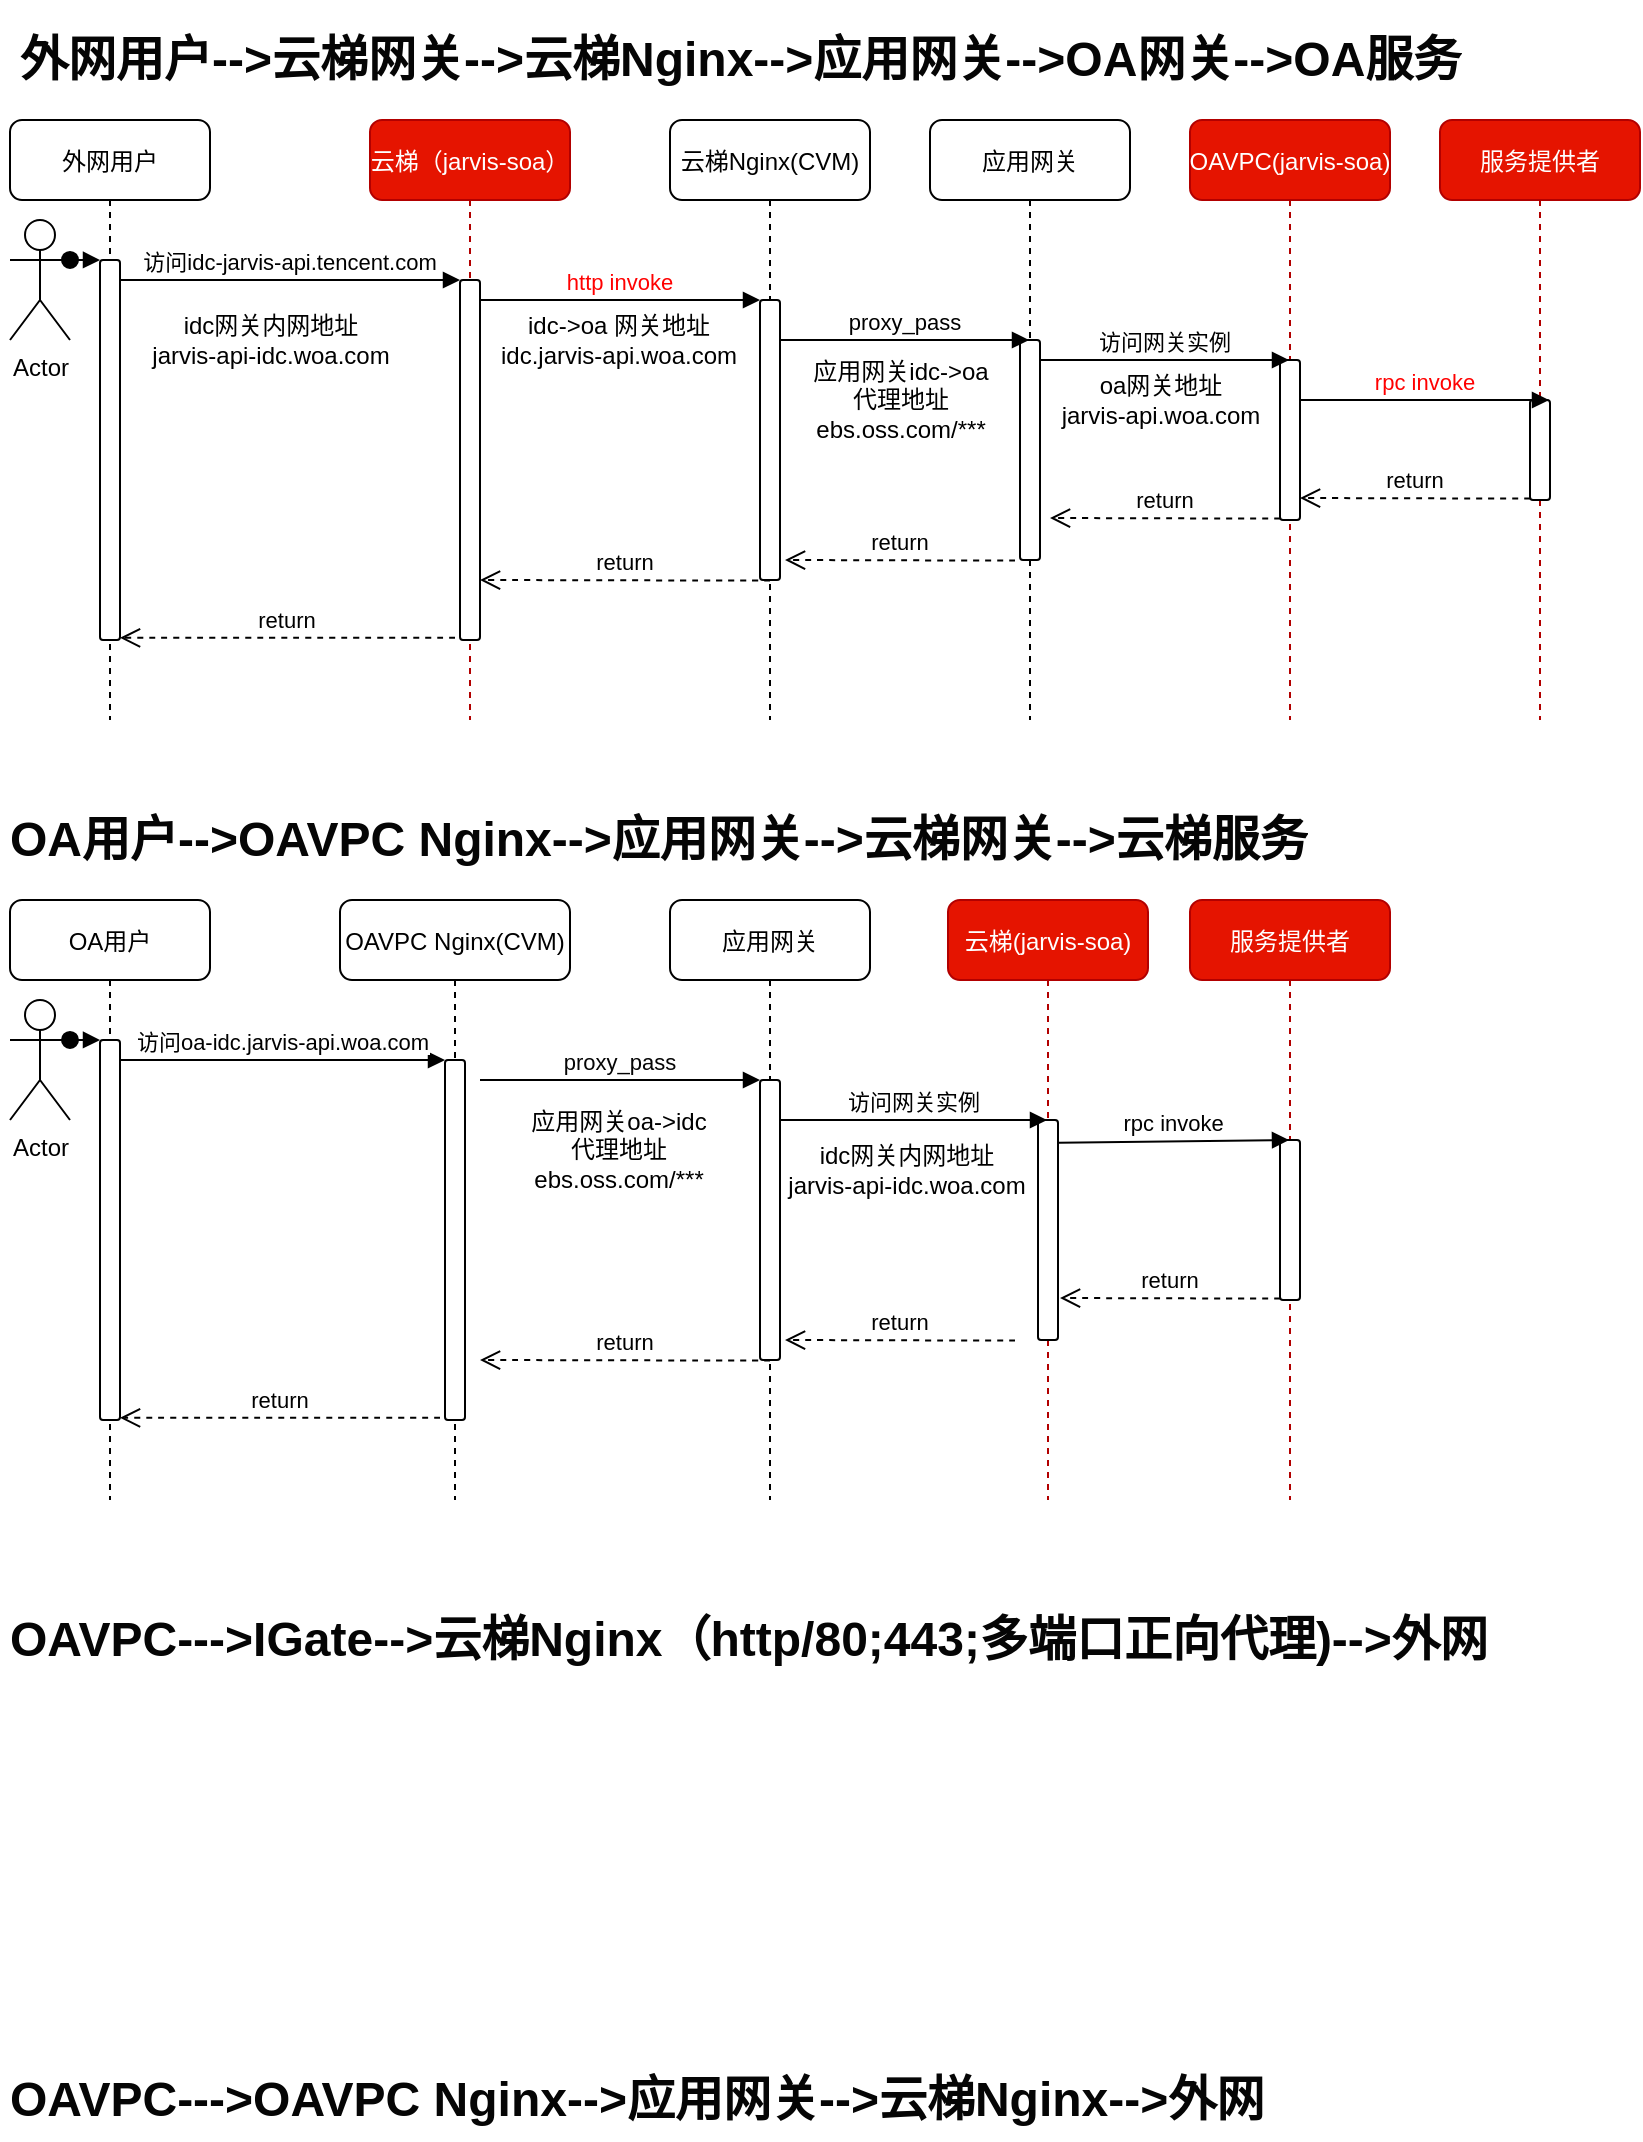 <mxfile version="14.2.9" type="github">
  <diagram id="kgpKYQtTHZ0yAKxKKP6v" name="Page-1">
    <mxGraphModel dx="677" dy="378" grid="1" gridSize="10" guides="1" tooltips="1" connect="1" arrows="1" fold="1" page="1" pageScale="1" pageWidth="850" pageHeight="1100" math="0" shadow="0">
      <root>
        <mxCell id="0" />
        <mxCell id="1" parent="0" />
        <mxCell id="3nuBFxr9cyL0pnOWT2aG-1" value="外网用户" style="shape=umlLifeline;perimeter=lifelinePerimeter;container=1;collapsible=0;recursiveResize=0;shadow=0;strokeWidth=1;rounded=1;" parent="1" vertex="1">
          <mxGeometry x="45" y="80" width="100" height="300" as="geometry" />
        </mxCell>
        <mxCell id="3nuBFxr9cyL0pnOWT2aG-2" value="" style="points=[];perimeter=orthogonalPerimeter;shadow=0;strokeWidth=1;rounded=1;" parent="3nuBFxr9cyL0pnOWT2aG-1" vertex="1">
          <mxGeometry x="45" y="70" width="10" height="190" as="geometry" />
        </mxCell>
        <mxCell id="3nuBFxr9cyL0pnOWT2aG-5" value="云梯（jarvis-soa）" style="shape=umlLifeline;perimeter=lifelinePerimeter;container=1;collapsible=0;recursiveResize=0;shadow=0;strokeWidth=1;rounded=1;fillColor=#e51400;strokeColor=#B20000;fontColor=#ffffff;" parent="1" vertex="1">
          <mxGeometry x="225" y="80" width="100" height="300" as="geometry" />
        </mxCell>
        <mxCell id="3nuBFxr9cyL0pnOWT2aG-6" value="" style="points=[];perimeter=orthogonalPerimeter;shadow=0;strokeWidth=1;rounded=1;" parent="3nuBFxr9cyL0pnOWT2aG-5" vertex="1">
          <mxGeometry x="45" y="80" width="10" height="180" as="geometry" />
        </mxCell>
        <mxCell id="3nuBFxr9cyL0pnOWT2aG-7" value="return" style="verticalAlign=bottom;endArrow=open;dashed=1;endSize=8;exitX=-0.25;exitY=0.994;shadow=0;strokeWidth=1;curved=1;exitDx=0;exitDy=0;exitPerimeter=0;" parent="1" source="3nuBFxr9cyL0pnOWT2aG-6" target="3nuBFxr9cyL0pnOWT2aG-2" edge="1">
          <mxGeometry relative="1" as="geometry">
            <mxPoint x="200" y="236" as="targetPoint" />
          </mxGeometry>
        </mxCell>
        <mxCell id="3nuBFxr9cyL0pnOWT2aG-8" value="访问idc-jarvis-api.tencent.com" style="verticalAlign=bottom;endArrow=block;entryX=0;entryY=0;shadow=0;strokeWidth=1;curved=1;" parent="1" source="3nuBFxr9cyL0pnOWT2aG-2" target="3nuBFxr9cyL0pnOWT2aG-6" edge="1">
          <mxGeometry relative="1" as="geometry">
            <mxPoint x="200" y="160" as="sourcePoint" />
          </mxGeometry>
        </mxCell>
        <mxCell id="pnKsWl6k3-rWOxbT1f3y-1" value="云梯Nginx(CVM)" style="shape=umlLifeline;perimeter=lifelinePerimeter;container=1;collapsible=0;recursiveResize=0;shadow=0;strokeWidth=1;rounded=1;" vertex="1" parent="1">
          <mxGeometry x="375" y="80" width="100" height="300" as="geometry" />
        </mxCell>
        <mxCell id="pnKsWl6k3-rWOxbT1f3y-2" value="" style="points=[];perimeter=orthogonalPerimeter;shadow=0;strokeWidth=1;rounded=1;" vertex="1" parent="pnKsWl6k3-rWOxbT1f3y-1">
          <mxGeometry x="45" y="90" width="10" height="140" as="geometry" />
        </mxCell>
        <mxCell id="pnKsWl6k3-rWOxbT1f3y-3" value="应用网关" style="shape=umlLifeline;perimeter=lifelinePerimeter;container=1;collapsible=0;recursiveResize=0;shadow=0;strokeWidth=1;rounded=1;" vertex="1" parent="1">
          <mxGeometry x="505" y="80" width="100" height="300" as="geometry" />
        </mxCell>
        <mxCell id="pnKsWl6k3-rWOxbT1f3y-4" value="" style="points=[];perimeter=orthogonalPerimeter;shadow=0;strokeWidth=1;rounded=1;" vertex="1" parent="pnKsWl6k3-rWOxbT1f3y-3">
          <mxGeometry x="45" y="110" width="10" height="110" as="geometry" />
        </mxCell>
        <mxCell id="pnKsWl6k3-rWOxbT1f3y-5" value="OAVPC(jarvis-soa)" style="shape=umlLifeline;perimeter=lifelinePerimeter;container=1;collapsible=0;recursiveResize=0;shadow=0;strokeWidth=1;rounded=1;fillColor=#e51400;strokeColor=#B20000;fontColor=#ffffff;" vertex="1" parent="1">
          <mxGeometry x="635" y="80" width="100" height="300" as="geometry" />
        </mxCell>
        <mxCell id="pnKsWl6k3-rWOxbT1f3y-6" value="" style="points=[];perimeter=orthogonalPerimeter;shadow=0;strokeWidth=1;rounded=1;" vertex="1" parent="pnKsWl6k3-rWOxbT1f3y-5">
          <mxGeometry x="45" y="120" width="10" height="80" as="geometry" />
        </mxCell>
        <mxCell id="pnKsWl6k3-rWOxbT1f3y-24" value="return" style="verticalAlign=bottom;endArrow=open;dashed=1;endSize=8;exitX=0;exitY=0.95;shadow=0;strokeWidth=1;curved=1;" edge="1" parent="pnKsWl6k3-rWOxbT1f3y-5">
          <mxGeometry relative="1" as="geometry">
            <mxPoint x="55" y="189" as="targetPoint" />
            <mxPoint x="170" y="189.31" as="sourcePoint" />
          </mxGeometry>
        </mxCell>
        <mxCell id="pnKsWl6k3-rWOxbT1f3y-9" value="Actor" style="shape=umlActor;verticalLabelPosition=bottom;verticalAlign=top;html=1;outlineConnect=0;rounded=1;" vertex="1" parent="1">
          <mxGeometry x="45" y="130" width="30" height="60" as="geometry" />
        </mxCell>
        <mxCell id="3nuBFxr9cyL0pnOWT2aG-3" value="" style="verticalAlign=bottom;startArrow=oval;endArrow=block;startSize=8;shadow=0;strokeWidth=1;exitX=1;exitY=0.333;exitDx=0;exitDy=0;exitPerimeter=0;curved=1;" parent="1" target="3nuBFxr9cyL0pnOWT2aG-2" edge="1" source="pnKsWl6k3-rWOxbT1f3y-9">
          <mxGeometry relative="1" as="geometry">
            <mxPoint x="30" y="150" as="sourcePoint" />
          </mxGeometry>
        </mxCell>
        <mxCell id="pnKsWl6k3-rWOxbT1f3y-13" value="http invoke" style="verticalAlign=bottom;endArrow=block;shadow=0;strokeWidth=1;curved=1;fontColor=#FF0000;" edge="1" parent="1">
          <mxGeometry relative="1" as="geometry">
            <mxPoint x="280" y="170.0" as="sourcePoint" />
            <mxPoint x="420" y="170" as="targetPoint" />
          </mxGeometry>
        </mxCell>
        <mxCell id="pnKsWl6k3-rWOxbT1f3y-14" value="proxy_pass" style="verticalAlign=bottom;endArrow=block;shadow=0;strokeWidth=1;curved=1;" edge="1" parent="1" target="pnKsWl6k3-rWOxbT1f3y-3">
          <mxGeometry relative="1" as="geometry">
            <mxPoint x="430" y="190.0" as="sourcePoint" />
            <mxPoint x="540" y="190" as="targetPoint" />
          </mxGeometry>
        </mxCell>
        <mxCell id="pnKsWl6k3-rWOxbT1f3y-15" value="访问网关实例" style="verticalAlign=bottom;endArrow=block;shadow=0;strokeWidth=1;curved=1;" edge="1" parent="1">
          <mxGeometry relative="1" as="geometry">
            <mxPoint x="560" y="200.0" as="sourcePoint" />
            <mxPoint x="684.5" y="200.0" as="targetPoint" />
          </mxGeometry>
        </mxCell>
        <mxCell id="pnKsWl6k3-rWOxbT1f3y-16" value="服务提供者" style="shape=umlLifeline;perimeter=lifelinePerimeter;container=1;collapsible=0;recursiveResize=0;shadow=0;strokeWidth=1;rounded=1;fillColor=#e51400;strokeColor=#B20000;fontColor=#ffffff;" vertex="1" parent="1">
          <mxGeometry x="760" y="80" width="100" height="300" as="geometry" />
        </mxCell>
        <mxCell id="pnKsWl6k3-rWOxbT1f3y-17" value="" style="points=[];perimeter=orthogonalPerimeter;shadow=0;strokeWidth=1;rounded=1;" vertex="1" parent="pnKsWl6k3-rWOxbT1f3y-16">
          <mxGeometry x="45" y="140" width="10" height="50" as="geometry" />
        </mxCell>
        <mxCell id="pnKsWl6k3-rWOxbT1f3y-18" value="rpc invoke" style="verticalAlign=bottom;endArrow=block;shadow=0;strokeWidth=1;curved=1;fontColor=#FF0000;" edge="1" parent="1">
          <mxGeometry relative="1" as="geometry">
            <mxPoint x="690" y="220.0" as="sourcePoint" />
            <mxPoint x="814.5" y="220.0" as="targetPoint" />
          </mxGeometry>
        </mxCell>
        <mxCell id="pnKsWl6k3-rWOxbT1f3y-19" value="应用网关idc-&amp;gt;oa&lt;br&gt;代理地址&lt;br&gt;ebs.oss.com/***" style="text;html=1;align=center;verticalAlign=middle;resizable=0;points=[];autosize=1;rounded=1;" vertex="1" parent="1">
          <mxGeometry x="440" y="195" width="100" height="50" as="geometry" />
        </mxCell>
        <mxCell id="pnKsWl6k3-rWOxbT1f3y-20" value="idc-&amp;gt;oa 网关地址&lt;br&gt;idc.jarvis-api.woa.com" style="text;html=1;align=center;verticalAlign=middle;resizable=0;points=[];autosize=1;rounded=1;" vertex="1" parent="1">
          <mxGeometry x="284" y="175" width="130" height="30" as="geometry" />
        </mxCell>
        <mxCell id="pnKsWl6k3-rWOxbT1f3y-21" value="oa网关地址&lt;br&gt;jarvis-api.woa.com" style="text;html=1;align=center;verticalAlign=middle;resizable=0;points=[];autosize=1;rounded=1;" vertex="1" parent="1">
          <mxGeometry x="565" y="205" width="110" height="30" as="geometry" />
        </mxCell>
        <mxCell id="pnKsWl6k3-rWOxbT1f3y-22" value="idc网关内网地址&lt;br&gt;jarvis-api-idc.woa.com" style="text;html=1;align=center;verticalAlign=middle;resizable=0;points=[];autosize=1;rounded=1;" vertex="1" parent="1">
          <mxGeometry x="110" y="175" width="130" height="30" as="geometry" />
        </mxCell>
        <mxCell id="pnKsWl6k3-rWOxbT1f3y-25" value="return" style="verticalAlign=bottom;endArrow=open;dashed=1;endSize=8;exitX=0;exitY=0.95;shadow=0;strokeWidth=1;curved=1;" edge="1" parent="1">
          <mxGeometry relative="1" as="geometry">
            <mxPoint x="565" y="279.0" as="targetPoint" />
            <mxPoint x="680" y="279.31" as="sourcePoint" />
          </mxGeometry>
        </mxCell>
        <mxCell id="pnKsWl6k3-rWOxbT1f3y-26" value="return" style="verticalAlign=bottom;endArrow=open;dashed=1;endSize=8;exitX=0;exitY=0.95;shadow=0;strokeWidth=1;curved=1;" edge="1" parent="1">
          <mxGeometry relative="1" as="geometry">
            <mxPoint x="432.5" y="300.0" as="targetPoint" />
            <mxPoint x="547.5" y="300.31" as="sourcePoint" />
          </mxGeometry>
        </mxCell>
        <mxCell id="pnKsWl6k3-rWOxbT1f3y-28" value="return" style="verticalAlign=bottom;endArrow=open;dashed=1;endSize=8;exitX=0;exitY=0.95;shadow=0;strokeWidth=1;curved=1;" edge="1" parent="1">
          <mxGeometry relative="1" as="geometry">
            <mxPoint x="280" y="310" as="targetPoint" />
            <mxPoint x="425" y="310.31" as="sourcePoint" />
          </mxGeometry>
        </mxCell>
        <mxCell id="pnKsWl6k3-rWOxbT1f3y-31" value="&lt;h1&gt;外网用户--&amp;gt;云梯网关--&amp;gt;云梯Nginx--&amp;gt;应用网关--&amp;gt;OA网关--&amp;gt;OA服务&lt;/h1&gt;" style="text;html=1;strokeColor=none;fillColor=none;spacing=5;spacingTop=-20;whiteSpace=wrap;overflow=hidden;rounded=0;fontColor=#050505;" vertex="1" parent="1">
          <mxGeometry x="45" y="30" width="735" height="40" as="geometry" />
        </mxCell>
        <mxCell id="pnKsWl6k3-rWOxbT1f3y-33" value="&lt;h1&gt;OA用户--&amp;gt;OAVPC Nginx--&amp;gt;应用网关--&amp;gt;云梯网关--&amp;gt;云梯服务&lt;/h1&gt;" style="text;html=1;strokeColor=none;fillColor=none;spacing=5;spacingTop=-20;whiteSpace=wrap;overflow=hidden;rounded=0;fontColor=#050505;" vertex="1" parent="1">
          <mxGeometry x="40" y="420" width="680" height="40" as="geometry" />
        </mxCell>
        <mxCell id="pnKsWl6k3-rWOxbT1f3y-34" value="&lt;h1&gt;OAVPC---&amp;gt;IGate--&amp;gt;云梯Nginx（http/80;443;多端口正向代理)--&amp;gt;外网&lt;/h1&gt;" style="text;html=1;strokeColor=none;fillColor=none;spacing=5;spacingTop=-20;whiteSpace=wrap;overflow=hidden;rounded=0;fontColor=#050505;" vertex="1" parent="1">
          <mxGeometry x="40" y="820" width="755" height="40" as="geometry" />
        </mxCell>
        <mxCell id="pnKsWl6k3-rWOxbT1f3y-35" value="&lt;h1&gt;OAVPC---&amp;gt;OAVPC Nginx--&amp;gt;应用网关--&amp;gt;云梯Nginx--&amp;gt;外网&lt;/h1&gt;" style="text;html=1;strokeColor=none;fillColor=none;spacing=5;spacingTop=-20;whiteSpace=wrap;overflow=hidden;rounded=0;fontColor=#050505;" vertex="1" parent="1">
          <mxGeometry x="40" y="1050" width="755" height="40" as="geometry" />
        </mxCell>
        <mxCell id="pnKsWl6k3-rWOxbT1f3y-36" value="OA用户" style="shape=umlLifeline;perimeter=lifelinePerimeter;container=1;collapsible=0;recursiveResize=0;shadow=0;strokeWidth=1;rounded=1;" vertex="1" parent="1">
          <mxGeometry x="45" y="470" width="100" height="300" as="geometry" />
        </mxCell>
        <mxCell id="pnKsWl6k3-rWOxbT1f3y-37" value="" style="points=[];perimeter=orthogonalPerimeter;shadow=0;strokeWidth=1;rounded=1;" vertex="1" parent="pnKsWl6k3-rWOxbT1f3y-36">
          <mxGeometry x="45" y="70" width="10" height="190" as="geometry" />
        </mxCell>
        <mxCell id="pnKsWl6k3-rWOxbT1f3y-38" value="OAVPC Nginx(CVM)" style="shape=umlLifeline;perimeter=lifelinePerimeter;container=1;collapsible=0;recursiveResize=0;shadow=0;strokeWidth=1;rounded=1;" vertex="1" parent="1">
          <mxGeometry x="210" y="470" width="115" height="300" as="geometry" />
        </mxCell>
        <mxCell id="pnKsWl6k3-rWOxbT1f3y-39" value="" style="points=[];perimeter=orthogonalPerimeter;shadow=0;strokeWidth=1;rounded=1;" vertex="1" parent="pnKsWl6k3-rWOxbT1f3y-38">
          <mxGeometry x="52.5" y="80" width="10" height="180" as="geometry" />
        </mxCell>
        <mxCell id="pnKsWl6k3-rWOxbT1f3y-40" value="return" style="verticalAlign=bottom;endArrow=open;dashed=1;endSize=8;exitX=-0.25;exitY=0.994;shadow=0;strokeWidth=1;curved=1;exitDx=0;exitDy=0;exitPerimeter=0;" edge="1" parent="1" source="pnKsWl6k3-rWOxbT1f3y-39" target="pnKsWl6k3-rWOxbT1f3y-37">
          <mxGeometry relative="1" as="geometry">
            <mxPoint x="200" y="626" as="targetPoint" />
          </mxGeometry>
        </mxCell>
        <mxCell id="pnKsWl6k3-rWOxbT1f3y-41" value="访问oa-idc.jarvis-api.woa.com" style="verticalAlign=bottom;endArrow=block;entryX=0;entryY=0;shadow=0;strokeWidth=1;curved=1;" edge="1" parent="1" source="pnKsWl6k3-rWOxbT1f3y-37" target="pnKsWl6k3-rWOxbT1f3y-39">
          <mxGeometry relative="1" as="geometry">
            <mxPoint x="200" y="550" as="sourcePoint" />
          </mxGeometry>
        </mxCell>
        <mxCell id="pnKsWl6k3-rWOxbT1f3y-42" value="应用网关" style="shape=umlLifeline;perimeter=lifelinePerimeter;container=1;collapsible=0;recursiveResize=0;shadow=0;strokeWidth=1;rounded=1;" vertex="1" parent="1">
          <mxGeometry x="375" y="470" width="100" height="300" as="geometry" />
        </mxCell>
        <mxCell id="pnKsWl6k3-rWOxbT1f3y-43" value="" style="points=[];perimeter=orthogonalPerimeter;shadow=0;strokeWidth=1;rounded=1;" vertex="1" parent="pnKsWl6k3-rWOxbT1f3y-42">
          <mxGeometry x="45" y="90" width="10" height="140" as="geometry" />
        </mxCell>
        <mxCell id="pnKsWl6k3-rWOxbT1f3y-44" value="云梯(jarvis-soa)" style="shape=umlLifeline;perimeter=lifelinePerimeter;container=1;collapsible=0;recursiveResize=0;shadow=0;strokeWidth=1;rounded=1;fillColor=#e51400;strokeColor=#B20000;fontColor=#ffffff;" vertex="1" parent="1">
          <mxGeometry x="514" y="470" width="100" height="300" as="geometry" />
        </mxCell>
        <mxCell id="pnKsWl6k3-rWOxbT1f3y-45" value="" style="points=[];perimeter=orthogonalPerimeter;shadow=0;strokeWidth=1;rounded=1;" vertex="1" parent="pnKsWl6k3-rWOxbT1f3y-44">
          <mxGeometry x="45" y="110" width="10" height="110" as="geometry" />
        </mxCell>
        <mxCell id="pnKsWl6k3-rWOxbT1f3y-46" value="服务提供者" style="shape=umlLifeline;perimeter=lifelinePerimeter;container=1;collapsible=0;recursiveResize=0;shadow=0;strokeWidth=1;rounded=1;fillColor=#e51400;strokeColor=#B20000;fontColor=#ffffff;" vertex="1" parent="1">
          <mxGeometry x="635" y="470" width="100" height="300" as="geometry" />
        </mxCell>
        <mxCell id="pnKsWl6k3-rWOxbT1f3y-47" value="" style="points=[];perimeter=orthogonalPerimeter;shadow=0;strokeWidth=1;rounded=1;" vertex="1" parent="pnKsWl6k3-rWOxbT1f3y-46">
          <mxGeometry x="45" y="120" width="10" height="80" as="geometry" />
        </mxCell>
        <mxCell id="pnKsWl6k3-rWOxbT1f3y-49" value="Actor" style="shape=umlActor;verticalLabelPosition=bottom;verticalAlign=top;html=1;outlineConnect=0;rounded=1;" vertex="1" parent="1">
          <mxGeometry x="45" y="520" width="30" height="60" as="geometry" />
        </mxCell>
        <mxCell id="pnKsWl6k3-rWOxbT1f3y-50" value="" style="verticalAlign=bottom;startArrow=oval;endArrow=block;startSize=8;shadow=0;strokeWidth=1;exitX=1;exitY=0.333;exitDx=0;exitDy=0;exitPerimeter=0;curved=1;" edge="1" parent="1" source="pnKsWl6k3-rWOxbT1f3y-49" target="pnKsWl6k3-rWOxbT1f3y-37">
          <mxGeometry relative="1" as="geometry">
            <mxPoint x="30" y="540" as="sourcePoint" />
          </mxGeometry>
        </mxCell>
        <mxCell id="pnKsWl6k3-rWOxbT1f3y-51" value="proxy_pass" style="verticalAlign=bottom;endArrow=block;shadow=0;strokeWidth=1;curved=1;fontColor=#050505;" edge="1" parent="1">
          <mxGeometry relative="1" as="geometry">
            <mxPoint x="280" y="560.0" as="sourcePoint" />
            <mxPoint x="420" y="560" as="targetPoint" />
          </mxGeometry>
        </mxCell>
        <mxCell id="pnKsWl6k3-rWOxbT1f3y-52" value="访问网关实例" style="verticalAlign=bottom;endArrow=block;shadow=0;strokeWidth=1;curved=1;" edge="1" parent="1" target="pnKsWl6k3-rWOxbT1f3y-44">
          <mxGeometry relative="1" as="geometry">
            <mxPoint x="430" y="580.0" as="sourcePoint" />
            <mxPoint x="540" y="580" as="targetPoint" />
          </mxGeometry>
        </mxCell>
        <mxCell id="pnKsWl6k3-rWOxbT1f3y-53" value="rpc invoke" style="verticalAlign=bottom;endArrow=block;shadow=0;strokeWidth=1;curved=1;exitX=1.034;exitY=0.103;exitDx=0;exitDy=0;exitPerimeter=0;" edge="1" parent="1" source="pnKsWl6k3-rWOxbT1f3y-45">
          <mxGeometry relative="1" as="geometry">
            <mxPoint x="580" y="590" as="sourcePoint" />
            <mxPoint x="684.5" y="590.0" as="targetPoint" />
          </mxGeometry>
        </mxCell>
        <mxCell id="pnKsWl6k3-rWOxbT1f3y-57" value="idc网关内网地址&lt;br&gt;jarvis-api-idc.woa.com" style="text;html=1;align=center;verticalAlign=middle;resizable=0;points=[];autosize=1;rounded=1;" vertex="1" parent="1">
          <mxGeometry x="428" y="590" width="130" height="30" as="geometry" />
        </mxCell>
        <mxCell id="pnKsWl6k3-rWOxbT1f3y-61" value="return" style="verticalAlign=bottom;endArrow=open;dashed=1;endSize=8;exitX=0;exitY=0.95;shadow=0;strokeWidth=1;curved=1;" edge="1" parent="1">
          <mxGeometry relative="1" as="geometry">
            <mxPoint x="570" y="669" as="targetPoint" />
            <mxPoint x="680" y="669.31" as="sourcePoint" />
          </mxGeometry>
        </mxCell>
        <mxCell id="pnKsWl6k3-rWOxbT1f3y-62" value="return" style="verticalAlign=bottom;endArrow=open;dashed=1;endSize=8;exitX=0;exitY=0.95;shadow=0;strokeWidth=1;curved=1;" edge="1" parent="1">
          <mxGeometry relative="1" as="geometry">
            <mxPoint x="432.5" y="690" as="targetPoint" />
            <mxPoint x="547.5" y="690.31" as="sourcePoint" />
          </mxGeometry>
        </mxCell>
        <mxCell id="pnKsWl6k3-rWOxbT1f3y-63" value="return" style="verticalAlign=bottom;endArrow=open;dashed=1;endSize=8;exitX=0;exitY=0.95;shadow=0;strokeWidth=1;curved=1;" edge="1" parent="1">
          <mxGeometry relative="1" as="geometry">
            <mxPoint x="280" y="700" as="targetPoint" />
            <mxPoint x="425" y="700.31" as="sourcePoint" />
          </mxGeometry>
        </mxCell>
        <mxCell id="pnKsWl6k3-rWOxbT1f3y-64" value="应用网关oa-&amp;gt;idc&lt;br&gt;代理地址&lt;br&gt;ebs.oss.com/***" style="text;html=1;align=center;verticalAlign=middle;resizable=0;points=[];autosize=1;rounded=1;" vertex="1" parent="1">
          <mxGeometry x="299" y="570" width="100" height="50" as="geometry" />
        </mxCell>
      </root>
    </mxGraphModel>
  </diagram>
</mxfile>
